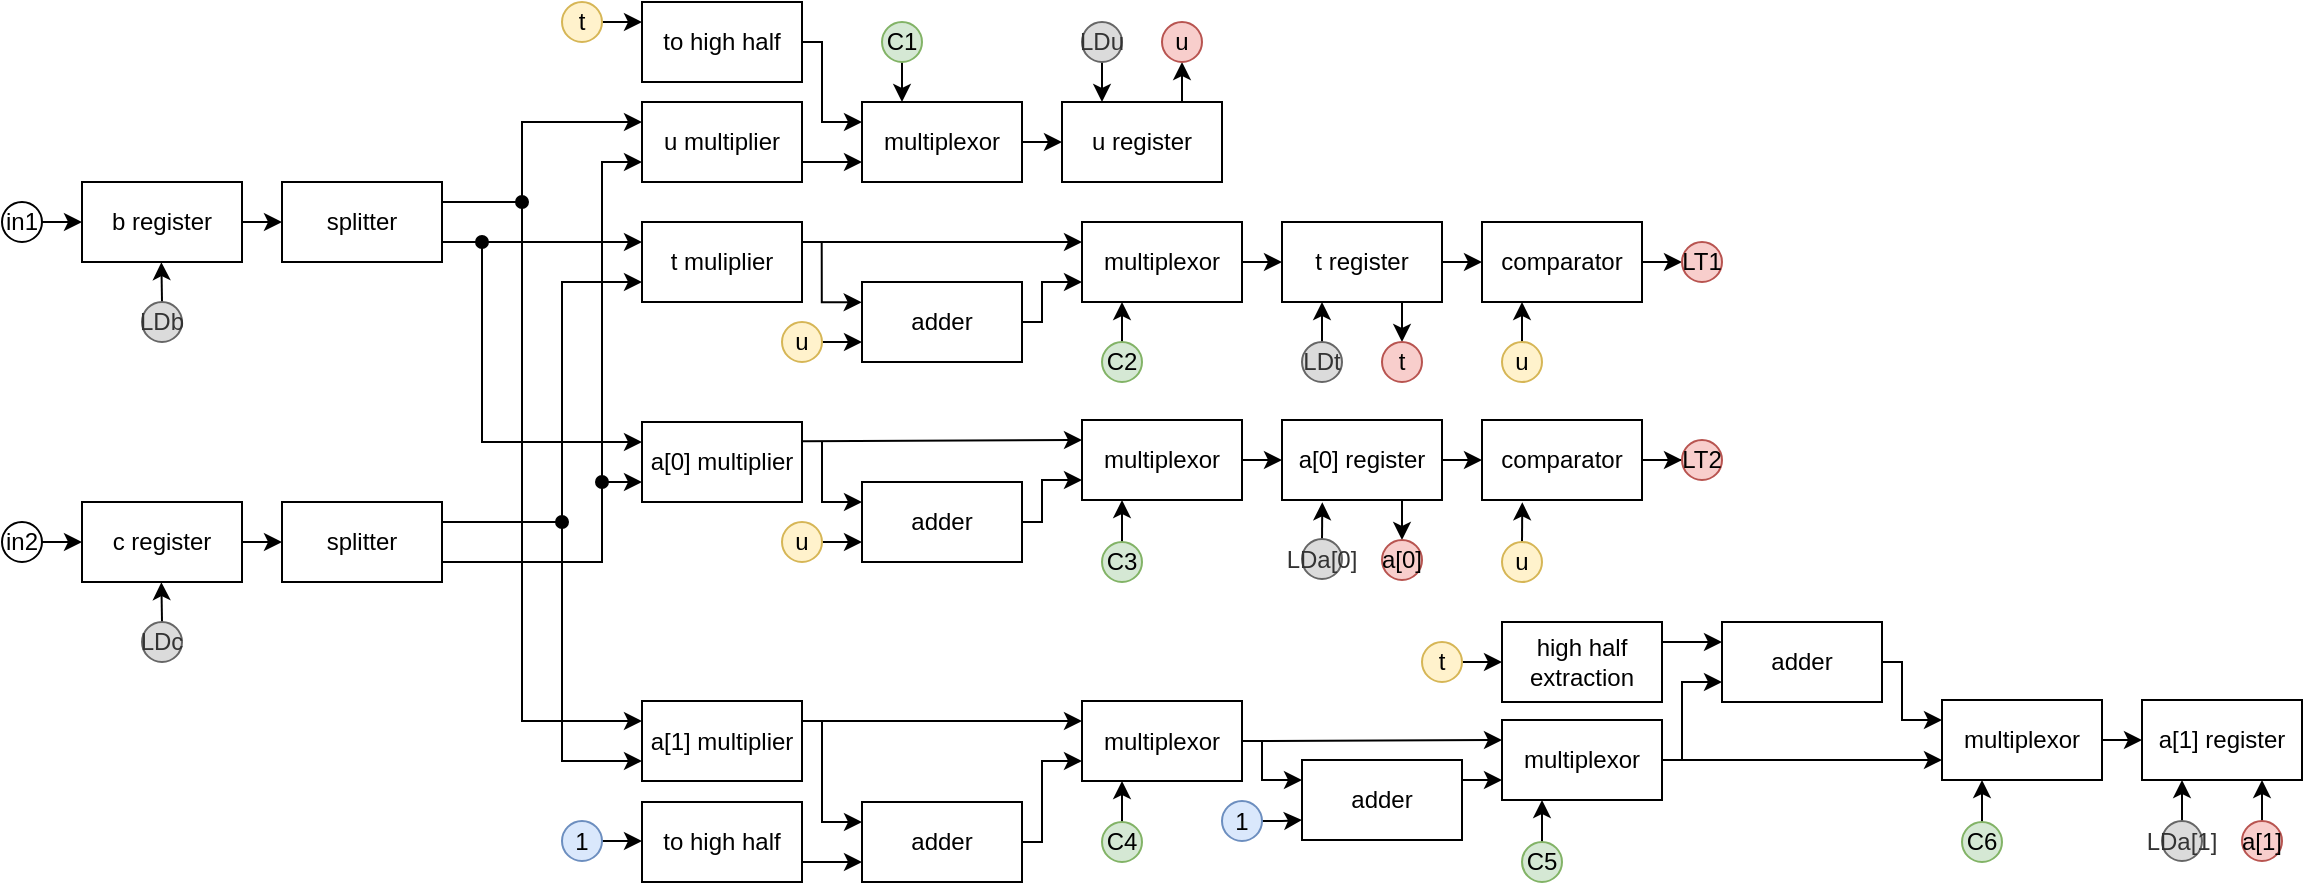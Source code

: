 <mxfile version="10.9.6" type="device"><diagram id="uUNwomeBFKPPNr8a87ql" name="Page-1"><mxGraphModel dx="1185" dy="596" grid="1" gridSize="10" guides="1" tooltips="1" connect="1" arrows="1" fold="1" page="1" pageScale="1" pageWidth="850" pageHeight="1100" math="0" shadow="0"><root><mxCell id="0"/><mxCell id="1" parent="0"/><mxCell id="86AelboCjtgmWMs7xD0l-22" style="edgeStyle=none;rounded=0;orthogonalLoop=1;jettySize=auto;html=1;exitX=1;exitY=0.5;exitDx=0;exitDy=0;entryX=0;entryY=0.5;entryDx=0;entryDy=0;" parent="1" source="86AelboCjtgmWMs7xD0l-1" target="86AelboCjtgmWMs7xD0l-3" edge="1"><mxGeometry relative="1" as="geometry"/></mxCell><mxCell id="86AelboCjtgmWMs7xD0l-1" value="b register" style="rounded=0;whiteSpace=wrap;html=1;" parent="1" vertex="1"><mxGeometry x="70" y="120" width="80" height="40" as="geometry"/></mxCell><mxCell id="86AelboCjtgmWMs7xD0l-23" style="edgeStyle=none;rounded=0;orthogonalLoop=1;jettySize=auto;html=1;exitX=1;exitY=0.5;exitDx=0;exitDy=0;entryX=0;entryY=0.5;entryDx=0;entryDy=0;" parent="1" source="86AelboCjtgmWMs7xD0l-2" target="86AelboCjtgmWMs7xD0l-4" edge="1"><mxGeometry relative="1" as="geometry"/></mxCell><mxCell id="86AelboCjtgmWMs7xD0l-2" value="c register" style="rounded=0;whiteSpace=wrap;html=1;" parent="1" vertex="1"><mxGeometry x="70" y="280" width="80" height="40" as="geometry"/></mxCell><mxCell id="7zZixAS3qAGqMhBZyoYo-1" style="edgeStyle=orthogonalEdgeStyle;rounded=0;orthogonalLoop=1;jettySize=auto;html=1;exitX=1;exitY=0.25;exitDx=0;exitDy=0;entryX=0;entryY=0.25;entryDx=0;entryDy=0;" edge="1" parent="1" source="86AelboCjtgmWMs7xD0l-3" target="86AelboCjtgmWMs7xD0l-5"><mxGeometry relative="1" as="geometry"><Array as="points"><mxPoint x="290" y="130"/><mxPoint x="290" y="90"/></Array></mxGeometry></mxCell><mxCell id="7zZixAS3qAGqMhBZyoYo-3" style="edgeStyle=orthogonalEdgeStyle;rounded=0;orthogonalLoop=1;jettySize=auto;html=1;exitX=1;exitY=0.75;exitDx=0;exitDy=0;entryX=0;entryY=0.25;entryDx=0;entryDy=0;startArrow=none;startFill=0;" edge="1" parent="1" source="86AelboCjtgmWMs7xD0l-3" target="86AelboCjtgmWMs7xD0l-6"><mxGeometry relative="1" as="geometry"><Array as="points"><mxPoint x="260" y="150"/><mxPoint x="260" y="150"/></Array></mxGeometry></mxCell><mxCell id="86AelboCjtgmWMs7xD0l-3" value="splitter" style="rounded=0;whiteSpace=wrap;html=1;" parent="1" vertex="1"><mxGeometry x="170" y="120" width="80" height="40" as="geometry"/></mxCell><mxCell id="7zZixAS3qAGqMhBZyoYo-5" style="edgeStyle=orthogonalEdgeStyle;rounded=0;orthogonalLoop=1;jettySize=auto;html=1;exitX=1;exitY=0.25;exitDx=0;exitDy=0;entryX=0;entryY=0.75;entryDx=0;entryDy=0;startArrow=none;startFill=0;" edge="1" parent="1" source="86AelboCjtgmWMs7xD0l-4" target="86AelboCjtgmWMs7xD0l-6"><mxGeometry relative="1" as="geometry"><Array as="points"><mxPoint x="310" y="290"/><mxPoint x="310" y="170"/></Array></mxGeometry></mxCell><mxCell id="7zZixAS3qAGqMhBZyoYo-9" style="edgeStyle=orthogonalEdgeStyle;rounded=0;orthogonalLoop=1;jettySize=auto;html=1;exitX=1;exitY=0.75;exitDx=0;exitDy=0;entryX=0;entryY=0.75;entryDx=0;entryDy=0;startArrow=none;startFill=0;" edge="1" parent="1" source="86AelboCjtgmWMs7xD0l-4" target="86AelboCjtgmWMs7xD0l-5"><mxGeometry relative="1" as="geometry"><Array as="points"><mxPoint x="330" y="310"/><mxPoint x="330" y="110"/></Array></mxGeometry></mxCell><mxCell id="86AelboCjtgmWMs7xD0l-4" value="splitter" style="rounded=0;whiteSpace=wrap;html=1;" parent="1" vertex="1"><mxGeometry x="170" y="280" width="80" height="40" as="geometry"/></mxCell><mxCell id="7zZixAS3qAGqMhBZyoYo-24" style="edgeStyle=orthogonalEdgeStyle;rounded=0;orthogonalLoop=1;jettySize=auto;html=1;exitX=1;exitY=0.75;exitDx=0;exitDy=0;entryX=0;entryY=0.75;entryDx=0;entryDy=0;startArrow=none;startFill=0;" edge="1" parent="1" source="86AelboCjtgmWMs7xD0l-5" target="86AelboCjtgmWMs7xD0l-27"><mxGeometry relative="1" as="geometry"/></mxCell><mxCell id="86AelboCjtgmWMs7xD0l-5" value="u multiplier" style="rounded=0;whiteSpace=wrap;html=1;" parent="1" vertex="1"><mxGeometry x="350" y="80" width="80" height="40" as="geometry"/></mxCell><mxCell id="86AelboCjtgmWMs7xD0l-49" style="edgeStyle=orthogonalEdgeStyle;rounded=0;orthogonalLoop=1;jettySize=auto;html=1;exitX=1;exitY=0.25;exitDx=0;exitDy=0;entryX=0;entryY=0.25;entryDx=0;entryDy=0;startArrow=none;startFill=0;endArrow=classic;endFill=1;" parent="1" source="86AelboCjtgmWMs7xD0l-6" target="86AelboCjtgmWMs7xD0l-155" edge="1"><mxGeometry relative="1" as="geometry"><mxPoint x="480.143" y="150" as="targetPoint"/></mxGeometry></mxCell><mxCell id="86AelboCjtgmWMs7xD0l-6" value="t muliplier" style="rounded=0;whiteSpace=wrap;html=1;" parent="1" vertex="1"><mxGeometry x="350" y="140" width="80" height="40" as="geometry"/></mxCell><mxCell id="86AelboCjtgmWMs7xD0l-7" value="a[0] multiplier" style="rounded=0;whiteSpace=wrap;html=1;" parent="1" vertex="1"><mxGeometry x="350" y="240" width="80" height="40" as="geometry"/></mxCell><mxCell id="86AelboCjtgmWMs7xD0l-89" style="edgeStyle=orthogonalEdgeStyle;rounded=0;orthogonalLoop=1;jettySize=auto;html=1;exitX=1;exitY=0.25;exitDx=0;exitDy=0;entryX=0;entryY=0.25;entryDx=0;entryDy=0;startArrow=none;startFill=0;endArrow=classic;endFill=1;" parent="1" source="86AelboCjtgmWMs7xD0l-8" target="86AelboCjtgmWMs7xD0l-87" edge="1"><mxGeometry relative="1" as="geometry"/></mxCell><mxCell id="7zZixAS3qAGqMhBZyoYo-25" style="edgeStyle=orthogonalEdgeStyle;rounded=0;orthogonalLoop=1;jettySize=auto;html=1;exitX=1;exitY=0.25;exitDx=0;exitDy=0;entryX=0;entryY=0.25;entryDx=0;entryDy=0;startArrow=none;startFill=0;" edge="1" parent="1" source="86AelboCjtgmWMs7xD0l-8" target="86AelboCjtgmWMs7xD0l-78"><mxGeometry relative="1" as="geometry"><Array as="points"><mxPoint x="440" y="390"/><mxPoint x="440" y="440"/></Array></mxGeometry></mxCell><mxCell id="86AelboCjtgmWMs7xD0l-8" value="a[1] multiplier" style="rounded=0;whiteSpace=wrap;html=1;" parent="1" vertex="1"><mxGeometry x="350" y="379.5" width="80" height="40" as="geometry"/></mxCell><mxCell id="86AelboCjtgmWMs7xD0l-58" style="edgeStyle=orthogonalEdgeStyle;rounded=0;orthogonalLoop=1;jettySize=auto;html=1;exitX=0.75;exitY=0;exitDx=0;exitDy=0;entryX=0.5;entryY=1;entryDx=0;entryDy=0;startArrow=none;startFill=0;endArrow=classic;endFill=1;" parent="1" source="86AelboCjtgmWMs7xD0l-26" target="86AelboCjtgmWMs7xD0l-36" edge="1"><mxGeometry relative="1" as="geometry"/></mxCell><mxCell id="86AelboCjtgmWMs7xD0l-26" value="u register" style="rounded=0;whiteSpace=wrap;html=1;" parent="1" vertex="1"><mxGeometry x="560" y="80" width="80" height="40" as="geometry"/></mxCell><mxCell id="86AelboCjtgmWMs7xD0l-28" style="edgeStyle=none;rounded=0;orthogonalLoop=1;jettySize=auto;html=1;exitX=1;exitY=0.5;exitDx=0;exitDy=0;entryX=0;entryY=0.5;entryDx=0;entryDy=0;startArrow=none;startFill=0;endArrow=classic;endFill=1;" parent="1" source="86AelboCjtgmWMs7xD0l-27" target="86AelboCjtgmWMs7xD0l-26" edge="1"><mxGeometry relative="1" as="geometry"/></mxCell><mxCell id="86AelboCjtgmWMs7xD0l-27" value="multiplexor" style="rounded=0;whiteSpace=wrap;html=1;" parent="1" vertex="1"><mxGeometry x="460" y="80" width="80" height="40" as="geometry"/></mxCell><mxCell id="86AelboCjtgmWMs7xD0l-181" style="edgeStyle=orthogonalEdgeStyle;rounded=0;orthogonalLoop=1;jettySize=auto;html=1;exitX=1;exitY=0.5;exitDx=0;exitDy=0;entryX=0;entryY=0.25;entryDx=0;entryDy=0;startArrow=none;startFill=0;endArrow=classic;endFill=1;" parent="1" source="86AelboCjtgmWMs7xD0l-31" target="86AelboCjtgmWMs7xD0l-32" edge="1"><mxGeometry relative="1" as="geometry"/></mxCell><mxCell id="86AelboCjtgmWMs7xD0l-31" value="t" style="ellipse;whiteSpace=wrap;html=1;aspect=fixed;fillColor=#fff2cc;strokeColor=#d6b656;" parent="1" vertex="1"><mxGeometry x="310" y="30" width="20" height="20" as="geometry"/></mxCell><mxCell id="86AelboCjtgmWMs7xD0l-180" style="edgeStyle=orthogonalEdgeStyle;rounded=0;orthogonalLoop=1;jettySize=auto;html=1;exitX=1;exitY=0.5;exitDx=0;exitDy=0;entryX=0;entryY=0.25;entryDx=0;entryDy=0;startArrow=none;startFill=0;endArrow=classic;endFill=1;" parent="1" source="86AelboCjtgmWMs7xD0l-32" target="86AelboCjtgmWMs7xD0l-27" edge="1"><mxGeometry relative="1" as="geometry"><Array as="points"><mxPoint x="440" y="50"/><mxPoint x="440" y="90"/></Array></mxGeometry></mxCell><mxCell id="86AelboCjtgmWMs7xD0l-32" value="to high half" style="rounded=0;whiteSpace=wrap;html=1;" parent="1" vertex="1"><mxGeometry x="350" y="30" width="80" height="40" as="geometry"/></mxCell><mxCell id="86AelboCjtgmWMs7xD0l-36" value="u" style="ellipse;whiteSpace=wrap;html=1;aspect=fixed;fillColor=#f8cecc;strokeColor=#b85450;" parent="1" vertex="1"><mxGeometry x="610" y="40" width="20" height="20" as="geometry"/></mxCell><mxCell id="86AelboCjtgmWMs7xD0l-55" style="edgeStyle=orthogonalEdgeStyle;rounded=0;orthogonalLoop=1;jettySize=auto;html=1;exitX=0.5;exitY=0;exitDx=0;exitDy=0;startArrow=none;startFill=0;endArrow=classic;endFill=1;" parent="1" source="86AelboCjtgmWMs7xD0l-113" target="86AelboCjtgmWMs7xD0l-53" edge="1"><mxGeometry relative="1" as="geometry"><Array as="points"><mxPoint x="690" y="200"/><mxPoint x="690" y="200"/></Array></mxGeometry></mxCell><mxCell id="86AelboCjtgmWMs7xD0l-126" style="edgeStyle=orthogonalEdgeStyle;rounded=0;orthogonalLoop=1;jettySize=auto;html=1;exitX=1;exitY=0.5;exitDx=0;exitDy=0;entryX=0;entryY=0.5;entryDx=0;entryDy=0;startArrow=none;startFill=0;endArrow=classic;endFill=1;" parent="1" target="86AelboCjtgmWMs7xD0l-53" edge="1"><mxGeometry relative="1" as="geometry"><mxPoint x="650.143" y="160" as="sourcePoint"/></mxGeometry></mxCell><mxCell id="86AelboCjtgmWMs7xD0l-56" style="edgeStyle=orthogonalEdgeStyle;rounded=0;orthogonalLoop=1;jettySize=auto;html=1;exitX=0.75;exitY=1;exitDx=0;exitDy=0;entryX=0.5;entryY=0;entryDx=0;entryDy=0;startArrow=none;startFill=0;endArrow=classic;endFill=1;" parent="1" source="86AelboCjtgmWMs7xD0l-53" target="86AelboCjtgmWMs7xD0l-54" edge="1"><mxGeometry relative="1" as="geometry"/></mxCell><mxCell id="86AelboCjtgmWMs7xD0l-131" style="edgeStyle=orthogonalEdgeStyle;rounded=0;orthogonalLoop=1;jettySize=auto;html=1;exitX=1;exitY=0.5;exitDx=0;exitDy=0;entryX=0;entryY=0.5;entryDx=0;entryDy=0;startArrow=none;startFill=0;endArrow=classic;endFill=1;" parent="1" source="86AelboCjtgmWMs7xD0l-53" target="86AelboCjtgmWMs7xD0l-57" edge="1"><mxGeometry relative="1" as="geometry"/></mxCell><mxCell id="86AelboCjtgmWMs7xD0l-53" value="t register" style="rounded=0;whiteSpace=wrap;html=1;" parent="1" vertex="1"><mxGeometry x="670" y="140" width="80" height="40" as="geometry"/></mxCell><mxCell id="86AelboCjtgmWMs7xD0l-54" value="t" style="ellipse;whiteSpace=wrap;html=1;aspect=fixed;fillColor=#f8cecc;strokeColor=#b85450;" parent="1" vertex="1"><mxGeometry x="720" y="200" width="20" height="20" as="geometry"/></mxCell><mxCell id="86AelboCjtgmWMs7xD0l-171" style="edgeStyle=orthogonalEdgeStyle;rounded=0;orthogonalLoop=1;jettySize=auto;html=1;exitX=1;exitY=0.5;exitDx=0;exitDy=0;entryX=0;entryY=0.5;entryDx=0;entryDy=0;startArrow=none;startFill=0;endArrow=classic;endFill=1;" parent="1" source="86AelboCjtgmWMs7xD0l-57" target="86AelboCjtgmWMs7xD0l-60" edge="1"><mxGeometry relative="1" as="geometry"/></mxCell><mxCell id="86AelboCjtgmWMs7xD0l-57" value="comparator" style="rounded=0;whiteSpace=wrap;html=1;" parent="1" vertex="1"><mxGeometry x="770" y="140" width="80" height="40" as="geometry"/></mxCell><mxCell id="86AelboCjtgmWMs7xD0l-60" value="LT1" style="ellipse;whiteSpace=wrap;html=1;aspect=fixed;fillColor=#f8cecc;strokeColor=#b85450;" parent="1" vertex="1"><mxGeometry x="870" y="150" width="20" height="20" as="geometry"/></mxCell><mxCell id="86AelboCjtgmWMs7xD0l-61" style="edgeStyle=none;rounded=0;orthogonalLoop=1;jettySize=auto;html=1;exitX=1;exitY=0.25;exitDx=0;exitDy=0;entryX=0;entryY=0.25;entryDx=0;entryDy=0;startArrow=none;startFill=0;endArrow=classic;endFill=1;" parent="1" target="86AelboCjtgmWMs7xD0l-163" edge="1"><mxGeometry relative="1" as="geometry"><mxPoint x="430" y="249.667" as="sourcePoint"/><mxPoint x="479.857" y="249.857" as="targetPoint"/></mxGeometry></mxCell><mxCell id="86AelboCjtgmWMs7xD0l-67" style="edgeStyle=orthogonalEdgeStyle;rounded=0;orthogonalLoop=1;jettySize=auto;html=1;exitX=0.75;exitY=1;exitDx=0;exitDy=0;entryX=0.5;entryY=0;entryDx=0;entryDy=0;startArrow=none;startFill=0;endArrow=classic;endFill=1;" parent="1" source="86AelboCjtgmWMs7xD0l-68" target="86AelboCjtgmWMs7xD0l-69" edge="1"><mxGeometry relative="1" as="geometry"/></mxCell><mxCell id="86AelboCjtgmWMs7xD0l-132" style="edgeStyle=orthogonalEdgeStyle;rounded=0;orthogonalLoop=1;jettySize=auto;html=1;exitX=1;exitY=0.5;exitDx=0;exitDy=0;entryX=0;entryY=0.5;entryDx=0;entryDy=0;startArrow=none;startFill=0;endArrow=classic;endFill=1;" parent="1" source="86AelboCjtgmWMs7xD0l-68" target="86AelboCjtgmWMs7xD0l-71" edge="1"><mxGeometry relative="1" as="geometry"/></mxCell><mxCell id="86AelboCjtgmWMs7xD0l-68" value="a[0] register" style="rounded=0;whiteSpace=wrap;html=1;" parent="1" vertex="1"><mxGeometry x="670" y="239" width="80" height="40" as="geometry"/></mxCell><mxCell id="86AelboCjtgmWMs7xD0l-69" value="a[0]" style="ellipse;whiteSpace=wrap;html=1;aspect=fixed;fillColor=#f8cecc;strokeColor=#b85450;" parent="1" vertex="1"><mxGeometry x="720" y="299" width="20" height="20" as="geometry"/></mxCell><mxCell id="86AelboCjtgmWMs7xD0l-70" style="edgeStyle=orthogonalEdgeStyle;rounded=0;orthogonalLoop=1;jettySize=auto;html=1;exitX=1;exitY=0.5;exitDx=0;exitDy=0;startArrow=none;startFill=0;endArrow=classic;endFill=1;" parent="1" source="86AelboCjtgmWMs7xD0l-71" target="86AelboCjtgmWMs7xD0l-72" edge="1"><mxGeometry relative="1" as="geometry"><mxPoint x="1010" y="259.167" as="targetPoint"/></mxGeometry></mxCell><mxCell id="86AelboCjtgmWMs7xD0l-71" value="comparator" style="rounded=0;whiteSpace=wrap;html=1;" parent="1" vertex="1"><mxGeometry x="770" y="239" width="80" height="40" as="geometry"/></mxCell><mxCell id="86AelboCjtgmWMs7xD0l-72" value="LT2" style="ellipse;whiteSpace=wrap;html=1;aspect=fixed;fillColor=#f8cecc;strokeColor=#b85450;" parent="1" vertex="1"><mxGeometry x="870" y="249" width="20" height="20" as="geometry"/></mxCell><mxCell id="86AelboCjtgmWMs7xD0l-175" style="edgeStyle=orthogonalEdgeStyle;rounded=0;orthogonalLoop=1;jettySize=auto;html=1;exitX=0.5;exitY=0;exitDx=0;exitDy=0;entryX=0.25;entryY=1;entryDx=0;entryDy=0;startArrow=none;startFill=0;endArrow=classic;endFill=1;" parent="1" source="86AelboCjtgmWMs7xD0l-73" target="86AelboCjtgmWMs7xD0l-57" edge="1"><mxGeometry relative="1" as="geometry"/></mxCell><mxCell id="86AelboCjtgmWMs7xD0l-73" value="u" style="ellipse;whiteSpace=wrap;html=1;aspect=fixed;fillColor=#fff2cc;strokeColor=#d6b656;" parent="1" vertex="1"><mxGeometry x="780" y="200" width="20" height="20" as="geometry"/></mxCell><mxCell id="86AelboCjtgmWMs7xD0l-174" style="edgeStyle=orthogonalEdgeStyle;rounded=0;orthogonalLoop=1;jettySize=auto;html=1;exitX=0.5;exitY=0;exitDx=0;exitDy=0;startArrow=none;startFill=0;endArrow=classic;endFill=1;" parent="1" source="86AelboCjtgmWMs7xD0l-76" edge="1"><mxGeometry relative="1" as="geometry"><mxPoint x="790.143" y="280.143" as="targetPoint"/></mxGeometry></mxCell><mxCell id="86AelboCjtgmWMs7xD0l-76" value="u" style="ellipse;whiteSpace=wrap;html=1;aspect=fixed;fillColor=#fff2cc;strokeColor=#d6b656;" parent="1" vertex="1"><mxGeometry x="780" y="300" width="20" height="20" as="geometry"/></mxCell><mxCell id="7zZixAS3qAGqMhBZyoYo-11" style="edgeStyle=orthogonalEdgeStyle;rounded=0;orthogonalLoop=1;jettySize=auto;html=1;exitX=1;exitY=0.5;exitDx=0;exitDy=0;entryX=0;entryY=0.75;entryDx=0;entryDy=0;startArrow=none;startFill=0;" edge="1" parent="1" source="86AelboCjtgmWMs7xD0l-78" target="86AelboCjtgmWMs7xD0l-87"><mxGeometry relative="1" as="geometry"><Array as="points"><mxPoint x="550" y="410"/></Array></mxGeometry></mxCell><mxCell id="86AelboCjtgmWMs7xD0l-78" value="adder" style="rounded=0;whiteSpace=wrap;html=1;" parent="1" vertex="1"><mxGeometry x="460" y="430" width="80" height="40" as="geometry"/></mxCell><mxCell id="86AelboCjtgmWMs7xD0l-83" style="edgeStyle=orthogonalEdgeStyle;rounded=0;orthogonalLoop=1;jettySize=auto;html=1;exitX=1;exitY=0.5;exitDx=0;exitDy=0;entryX=0;entryY=0.5;entryDx=0;entryDy=0;startArrow=none;startFill=0;endArrow=classic;endFill=1;" parent="1" source="86AelboCjtgmWMs7xD0l-80" target="86AelboCjtgmWMs7xD0l-81" edge="1"><mxGeometry relative="1" as="geometry"/></mxCell><mxCell id="86AelboCjtgmWMs7xD0l-80" value="1" style="ellipse;whiteSpace=wrap;html=1;aspect=fixed;fillColor=#dae8fc;strokeColor=#6c8ebf;" parent="1" vertex="1"><mxGeometry x="310" y="439.5" width="20" height="20" as="geometry"/></mxCell><mxCell id="7zZixAS3qAGqMhBZyoYo-14" style="edgeStyle=orthogonalEdgeStyle;rounded=0;orthogonalLoop=1;jettySize=auto;html=1;exitX=1;exitY=0.75;exitDx=0;exitDy=0;entryX=0;entryY=0.75;entryDx=0;entryDy=0;startArrow=none;startFill=0;" edge="1" parent="1" source="86AelboCjtgmWMs7xD0l-81" target="86AelboCjtgmWMs7xD0l-78"><mxGeometry relative="1" as="geometry"/></mxCell><mxCell id="86AelboCjtgmWMs7xD0l-81" value="to high half" style="rounded=0;whiteSpace=wrap;html=1;" parent="1" vertex="1"><mxGeometry x="350" y="430" width="80" height="40" as="geometry"/></mxCell><mxCell id="86AelboCjtgmWMs7xD0l-85" style="edgeStyle=none;rounded=0;orthogonalLoop=1;jettySize=auto;html=1;exitX=1;exitY=0.5;exitDx=0;exitDy=0;entryX=0;entryY=0.25;entryDx=0;entryDy=0;startArrow=none;startFill=0;endArrow=classic;endFill=1;" parent="1" source="86AelboCjtgmWMs7xD0l-87" target="86AelboCjtgmWMs7xD0l-96" edge="1"><mxGeometry relative="1" as="geometry"><mxPoint x="690" y="399.167" as="targetPoint"/></mxGeometry></mxCell><mxCell id="86AelboCjtgmWMs7xD0l-222" style="edgeStyle=orthogonalEdgeStyle;rounded=0;orthogonalLoop=1;jettySize=auto;html=1;exitX=1;exitY=0.5;exitDx=0;exitDy=0;entryX=0;entryY=0.25;entryDx=0;entryDy=0;startArrow=none;startFill=0;endArrow=classic;endFill=1;" parent="1" source="86AelboCjtgmWMs7xD0l-87" target="86AelboCjtgmWMs7xD0l-93" edge="1"><mxGeometry relative="1" as="geometry"><Array as="points"><mxPoint x="660" y="400"/><mxPoint x="660" y="419"/></Array></mxGeometry></mxCell><mxCell id="86AelboCjtgmWMs7xD0l-87" value="multiplexor" style="rounded=0;whiteSpace=wrap;html=1;" parent="1" vertex="1"><mxGeometry x="570" y="379.5" width="80" height="40" as="geometry"/></mxCell><mxCell id="86AelboCjtgmWMs7xD0l-221" style="edgeStyle=orthogonalEdgeStyle;rounded=0;orthogonalLoop=1;jettySize=auto;html=1;exitX=1;exitY=0.25;exitDx=0;exitDy=0;entryX=0;entryY=0.75;entryDx=0;entryDy=0;startArrow=none;startFill=0;endArrow=classic;endFill=1;" parent="1" source="86AelboCjtgmWMs7xD0l-93" target="86AelboCjtgmWMs7xD0l-96" edge="1"><mxGeometry relative="1" as="geometry"/></mxCell><mxCell id="86AelboCjtgmWMs7xD0l-93" value="adder" style="rounded=0;whiteSpace=wrap;html=1;" parent="1" vertex="1"><mxGeometry x="680" y="409" width="80" height="40" as="geometry"/></mxCell><mxCell id="86AelboCjtgmWMs7xD0l-215" style="edgeStyle=orthogonalEdgeStyle;rounded=0;orthogonalLoop=1;jettySize=auto;html=1;exitX=1;exitY=0.25;exitDx=0;exitDy=0;entryX=0;entryY=0.75;entryDx=0;entryDy=0;startArrow=none;startFill=0;endArrow=classic;endFill=1;" parent="1" source="86AelboCjtgmWMs7xD0l-96" target="86AelboCjtgmWMs7xD0l-100" edge="1"><mxGeometry relative="1" as="geometry"><Array as="points"><mxPoint x="860" y="409"/><mxPoint x="870" y="409"/><mxPoint x="870" y="370"/></Array></mxGeometry></mxCell><mxCell id="86AelboCjtgmWMs7xD0l-217" style="edgeStyle=orthogonalEdgeStyle;rounded=0;orthogonalLoop=1;jettySize=auto;html=1;exitX=1;exitY=0.5;exitDx=0;exitDy=0;entryX=0;entryY=0.75;entryDx=0;entryDy=0;startArrow=none;startFill=0;endArrow=classic;endFill=1;" parent="1" source="86AelboCjtgmWMs7xD0l-96" target="86AelboCjtgmWMs7xD0l-202" edge="1"><mxGeometry relative="1" as="geometry"/></mxCell><mxCell id="86AelboCjtgmWMs7xD0l-96" value="multiplexor" style="rounded=0;whiteSpace=wrap;html=1;" parent="1" vertex="1"><mxGeometry x="780" y="389" width="80" height="40" as="geometry"/></mxCell><mxCell id="86AelboCjtgmWMs7xD0l-99" style="edgeStyle=orthogonalEdgeStyle;rounded=0;orthogonalLoop=1;jettySize=auto;html=1;exitX=1;exitY=0.5;exitDx=0;exitDy=0;entryX=0;entryY=0.75;entryDx=0;entryDy=0;startArrow=none;startFill=0;endArrow=classic;endFill=1;" parent="1" source="86AelboCjtgmWMs7xD0l-98" target="86AelboCjtgmWMs7xD0l-93" edge="1"><mxGeometry relative="1" as="geometry"><Array as="points"><mxPoint x="670" y="439.5"/></Array></mxGeometry></mxCell><mxCell id="86AelboCjtgmWMs7xD0l-98" value="1" style="ellipse;whiteSpace=wrap;html=1;aspect=fixed;fillColor=#dae8fc;strokeColor=#6c8ebf;" parent="1" vertex="1"><mxGeometry x="640" y="429.5" width="20" height="20" as="geometry"/></mxCell><mxCell id="86AelboCjtgmWMs7xD0l-218" style="edgeStyle=orthogonalEdgeStyle;rounded=0;orthogonalLoop=1;jettySize=auto;html=1;exitX=1;exitY=0.5;exitDx=0;exitDy=0;entryX=0;entryY=0.25;entryDx=0;entryDy=0;startArrow=none;startFill=0;endArrow=classic;endFill=1;" parent="1" source="86AelboCjtgmWMs7xD0l-100" target="86AelboCjtgmWMs7xD0l-202" edge="1"><mxGeometry relative="1" as="geometry"><Array as="points"><mxPoint x="980" y="360"/><mxPoint x="980" y="389"/></Array></mxGeometry></mxCell><mxCell id="86AelboCjtgmWMs7xD0l-100" value="adder" style="rounded=0;whiteSpace=wrap;html=1;" parent="1" vertex="1"><mxGeometry x="890" y="340" width="80" height="40" as="geometry"/></mxCell><mxCell id="86AelboCjtgmWMs7xD0l-220" style="edgeStyle=orthogonalEdgeStyle;rounded=0;orthogonalLoop=1;jettySize=auto;html=1;exitX=1;exitY=0.5;exitDx=0;exitDy=0;entryX=0;entryY=0.5;entryDx=0;entryDy=0;startArrow=none;startFill=0;endArrow=classic;endFill=1;" parent="1" source="86AelboCjtgmWMs7xD0l-101" target="86AelboCjtgmWMs7xD0l-102" edge="1"><mxGeometry relative="1" as="geometry"/></mxCell><mxCell id="86AelboCjtgmWMs7xD0l-101" value="t" style="ellipse;whiteSpace=wrap;html=1;aspect=fixed;fillColor=#fff2cc;strokeColor=#d6b656;" parent="1" vertex="1"><mxGeometry x="740" y="350" width="20" height="20" as="geometry"/></mxCell><mxCell id="86AelboCjtgmWMs7xD0l-214" style="edgeStyle=orthogonalEdgeStyle;rounded=0;orthogonalLoop=1;jettySize=auto;html=1;exitX=1;exitY=0.25;exitDx=0;exitDy=0;entryX=0;entryY=0.25;entryDx=0;entryDy=0;startArrow=none;startFill=0;endArrow=classic;endFill=1;" parent="1" source="86AelboCjtgmWMs7xD0l-102" target="86AelboCjtgmWMs7xD0l-100" edge="1"><mxGeometry relative="1" as="geometry"/></mxCell><mxCell id="86AelboCjtgmWMs7xD0l-102" value="high half extraction" style="rounded=0;whiteSpace=wrap;html=1;" parent="1" vertex="1"><mxGeometry x="780" y="340" width="80" height="40" as="geometry"/></mxCell><mxCell id="86AelboCjtgmWMs7xD0l-105" value="a[1] register" style="rounded=0;whiteSpace=wrap;html=1;" parent="1" vertex="1"><mxGeometry x="1100" y="379" width="80" height="40" as="geometry"/></mxCell><mxCell id="86AelboCjtgmWMs7xD0l-184" style="edgeStyle=orthogonalEdgeStyle;rounded=0;orthogonalLoop=1;jettySize=auto;html=1;exitX=0.5;exitY=0;exitDx=0;exitDy=0;entryX=0.75;entryY=1;entryDx=0;entryDy=0;startArrow=none;startFill=0;endArrow=classic;endFill=1;" parent="1" source="86AelboCjtgmWMs7xD0l-108" target="86AelboCjtgmWMs7xD0l-105" edge="1"><mxGeometry relative="1" as="geometry"/></mxCell><mxCell id="86AelboCjtgmWMs7xD0l-108" value="a[1]" style="ellipse;whiteSpace=wrap;html=1;aspect=fixed;fillColor=#f8cecc;strokeColor=#b85450;" parent="1" vertex="1"><mxGeometry x="1150" y="439.5" width="20" height="20" as="geometry"/></mxCell><mxCell id="7zZixAS3qAGqMhBZyoYo-21" style="edgeStyle=orthogonalEdgeStyle;rounded=0;orthogonalLoop=1;jettySize=auto;html=1;exitX=0.5;exitY=0;exitDx=0;exitDy=0;entryX=0.25;entryY=1;entryDx=0;entryDy=0;startArrow=none;startFill=0;" edge="1" parent="1" source="86AelboCjtgmWMs7xD0l-109" target="86AelboCjtgmWMs7xD0l-87"><mxGeometry relative="1" as="geometry"/></mxCell><mxCell id="86AelboCjtgmWMs7xD0l-109" value="C4" style="ellipse;whiteSpace=wrap;html=1;aspect=fixed;fillColor=#d5e8d4;strokeColor=#82b366;" parent="1" vertex="1"><mxGeometry x="580" y="440" width="20" height="20" as="geometry"/></mxCell><mxCell id="7zZixAS3qAGqMhBZyoYo-17" style="edgeStyle=orthogonalEdgeStyle;rounded=0;orthogonalLoop=1;jettySize=auto;html=1;exitX=0.5;exitY=1;exitDx=0;exitDy=0;entryX=0.25;entryY=0;entryDx=0;entryDy=0;startArrow=none;startFill=0;" edge="1" parent="1" source="86AelboCjtgmWMs7xD0l-110" target="86AelboCjtgmWMs7xD0l-27"><mxGeometry relative="1" as="geometry"/></mxCell><mxCell id="86AelboCjtgmWMs7xD0l-110" value="C1" style="ellipse;whiteSpace=wrap;html=1;aspect=fixed;fillColor=#d5e8d4;strokeColor=#82b366;" parent="1" vertex="1"><mxGeometry x="470" y="40" width="20" height="20" as="geometry"/></mxCell><mxCell id="7zZixAS3qAGqMhBZyoYo-22" style="edgeStyle=orthogonalEdgeStyle;rounded=0;orthogonalLoop=1;jettySize=auto;html=1;exitX=0.5;exitY=0;exitDx=0;exitDy=0;entryX=0.25;entryY=1;entryDx=0;entryDy=0;startArrow=none;startFill=0;" edge="1" parent="1" source="86AelboCjtgmWMs7xD0l-111" target="86AelboCjtgmWMs7xD0l-96"><mxGeometry relative="1" as="geometry"/></mxCell><mxCell id="86AelboCjtgmWMs7xD0l-111" value="C5" style="ellipse;whiteSpace=wrap;html=1;aspect=fixed;fillColor=#d5e8d4;strokeColor=#82b366;" parent="1" vertex="1"><mxGeometry x="790" y="450" width="20" height="20" as="geometry"/></mxCell><mxCell id="86AelboCjtgmWMs7xD0l-113" value="LDt" style="ellipse;whiteSpace=wrap;html=1;aspect=fixed;fillColor=#DBDBDB;strokeColor=#666666;fontColor=#333333;" parent="1" vertex="1"><mxGeometry x="680" y="200" width="20" height="20" as="geometry"/></mxCell><mxCell id="86AelboCjtgmWMs7xD0l-135" style="edgeStyle=orthogonalEdgeStyle;rounded=0;orthogonalLoop=1;jettySize=auto;html=1;exitX=0.5;exitY=1;exitDx=0;exitDy=0;entryX=0.25;entryY=0;entryDx=0;entryDy=0;startArrow=none;startFill=0;endArrow=classic;endFill=1;" parent="1" source="86AelboCjtgmWMs7xD0l-117" target="86AelboCjtgmWMs7xD0l-26" edge="1"><mxGeometry relative="1" as="geometry"/></mxCell><mxCell id="86AelboCjtgmWMs7xD0l-117" value="LDu" style="ellipse;whiteSpace=wrap;html=1;aspect=fixed;fillColor=#DBDBDB;strokeColor=#666666;fontColor=#333333;" parent="1" vertex="1"><mxGeometry x="570" y="40" width="20" height="20" as="geometry"/></mxCell><mxCell id="86AelboCjtgmWMs7xD0l-168" style="edgeStyle=orthogonalEdgeStyle;rounded=0;orthogonalLoop=1;jettySize=auto;html=1;exitX=0.5;exitY=0;exitDx=0;exitDy=0;startArrow=none;startFill=0;endArrow=classic;endFill=1;" parent="1" source="86AelboCjtgmWMs7xD0l-119" edge="1"><mxGeometry relative="1" as="geometry"><mxPoint x="690.143" y="280.143" as="targetPoint"/></mxGeometry></mxCell><mxCell id="86AelboCjtgmWMs7xD0l-119" value="LDa[0]" style="ellipse;whiteSpace=wrap;html=1;aspect=fixed;fillColor=#DBDBDB;strokeColor=#666666;fontColor=#333333;" parent="1" vertex="1"><mxGeometry x="680" y="298.5" width="20" height="20" as="geometry"/></mxCell><mxCell id="86AelboCjtgmWMs7xD0l-185" style="edgeStyle=orthogonalEdgeStyle;rounded=0;orthogonalLoop=1;jettySize=auto;html=1;exitX=0.5;exitY=0;exitDx=0;exitDy=0;entryX=0.25;entryY=1;entryDx=0;entryDy=0;startArrow=none;startFill=0;endArrow=classic;endFill=1;" parent="1" source="86AelboCjtgmWMs7xD0l-121" target="86AelboCjtgmWMs7xD0l-105" edge="1"><mxGeometry relative="1" as="geometry"/></mxCell><mxCell id="86AelboCjtgmWMs7xD0l-121" value="LDa[1]" style="ellipse;whiteSpace=wrap;html=1;aspect=fixed;fillColor=#DBDBDB;strokeColor=#666666;fontColor=#333333;" parent="1" vertex="1"><mxGeometry x="1110" y="439.5" width="20" height="20" as="geometry"/></mxCell><mxCell id="86AelboCjtgmWMs7xD0l-122" style="edgeStyle=none;rounded=0;orthogonalLoop=1;jettySize=auto;html=1;exitX=0.5;exitY=1;exitDx=0;exitDy=0;startArrow=classic;startFill=1;endArrow=none;endFill=0;entryX=0.5;entryY=0;entryDx=0;entryDy=0;" parent="1" target="86AelboCjtgmWMs7xD0l-123" edge="1"><mxGeometry relative="1" as="geometry"><mxPoint x="110" y="180" as="targetPoint"/><mxPoint x="109.69" y="160.103" as="sourcePoint"/></mxGeometry></mxCell><mxCell id="86AelboCjtgmWMs7xD0l-123" value="LDb" style="ellipse;whiteSpace=wrap;html=1;aspect=fixed;fillColor=#DBDBDB;strokeColor=#666666;fontColor=#333333;" parent="1" vertex="1"><mxGeometry x="100" y="180" width="20" height="20" as="geometry"/></mxCell><mxCell id="86AelboCjtgmWMs7xD0l-124" style="edgeStyle=none;rounded=0;orthogonalLoop=1;jettySize=auto;html=1;exitX=0.5;exitY=1;exitDx=0;exitDy=0;startArrow=classic;startFill=1;endArrow=none;endFill=0;entryX=0.5;entryY=0;entryDx=0;entryDy=0;" parent="1" target="86AelboCjtgmWMs7xD0l-125" edge="1"><mxGeometry relative="1" as="geometry"><mxPoint x="110" y="340" as="targetPoint"/><mxPoint x="109.69" y="320.103" as="sourcePoint"/></mxGeometry></mxCell><mxCell id="86AelboCjtgmWMs7xD0l-125" value="LDc" style="ellipse;whiteSpace=wrap;html=1;aspect=fixed;fillColor=#DBDBDB;strokeColor=#666666;fontColor=#333333;" parent="1" vertex="1"><mxGeometry x="100" y="340" width="20" height="20" as="geometry"/></mxCell><mxCell id="86AelboCjtgmWMs7xD0l-141" value="in1" style="ellipse;whiteSpace=wrap;html=1;aspect=fixed;" parent="1" vertex="1"><mxGeometry x="30" y="130" width="20" height="20" as="geometry"/></mxCell><mxCell id="86AelboCjtgmWMs7xD0l-142" style="edgeStyle=none;rounded=0;orthogonalLoop=1;jettySize=auto;html=1;exitX=0;exitY=0.5;exitDx=0;exitDy=0;endArrow=none;endFill=0;startArrow=classic;startFill=1;" parent="1" source="86AelboCjtgmWMs7xD0l-1" target="86AelboCjtgmWMs7xD0l-141" edge="1"><mxGeometry relative="1" as="geometry"><mxPoint x="-10" y="140" as="targetPoint"/><mxPoint x="70" y="140" as="sourcePoint"/></mxGeometry></mxCell><mxCell id="86AelboCjtgmWMs7xD0l-144" style="edgeStyle=orthogonalEdgeStyle;rounded=0;orthogonalLoop=1;jettySize=auto;html=1;exitX=1;exitY=0.5;exitDx=0;exitDy=0;entryX=0;entryY=0.5;entryDx=0;entryDy=0;startArrow=none;startFill=0;endArrow=classic;endFill=1;" parent="1" source="86AelboCjtgmWMs7xD0l-143" target="86AelboCjtgmWMs7xD0l-2" edge="1"><mxGeometry relative="1" as="geometry"/></mxCell><mxCell id="86AelboCjtgmWMs7xD0l-143" value="in2" style="ellipse;whiteSpace=wrap;html=1;aspect=fixed;" parent="1" vertex="1"><mxGeometry x="30" y="290" width="20" height="20" as="geometry"/></mxCell><mxCell id="86AelboCjtgmWMs7xD0l-172" style="edgeStyle=orthogonalEdgeStyle;rounded=0;orthogonalLoop=1;jettySize=auto;html=1;exitX=1;exitY=0.5;exitDx=0;exitDy=0;entryX=0;entryY=0.75;entryDx=0;entryDy=0;startArrow=none;startFill=0;endArrow=classic;endFill=1;" parent="1" source="86AelboCjtgmWMs7xD0l-152" target="86AelboCjtgmWMs7xD0l-155" edge="1"><mxGeometry relative="1" as="geometry"><Array as="points"><mxPoint x="550" y="190"/><mxPoint x="550" y="170"/></Array></mxGeometry></mxCell><mxCell id="86AelboCjtgmWMs7xD0l-152" value="adder" style="rounded=0;whiteSpace=wrap;html=1;" parent="1" vertex="1"><mxGeometry x="460" y="170" width="80" height="40" as="geometry"/></mxCell><mxCell id="86AelboCjtgmWMs7xD0l-153" style="edgeStyle=orthogonalEdgeStyle;rounded=0;orthogonalLoop=1;jettySize=auto;html=1;exitX=1;exitY=0.5;exitDx=0;exitDy=0;entryX=0;entryY=0.75;entryDx=0;entryDy=0;startArrow=none;startFill=0;endArrow=classic;endFill=1;" parent="1" source="86AelboCjtgmWMs7xD0l-154" target="86AelboCjtgmWMs7xD0l-152" edge="1"><mxGeometry relative="1" as="geometry"/></mxCell><mxCell id="86AelboCjtgmWMs7xD0l-154" value="u" style="ellipse;whiteSpace=wrap;html=1;aspect=fixed;fillColor=#fff2cc;strokeColor=#d6b656;" parent="1" vertex="1"><mxGeometry x="420" y="190" width="20" height="20" as="geometry"/></mxCell><mxCell id="86AelboCjtgmWMs7xD0l-155" value="multiplexor" style="rounded=0;whiteSpace=wrap;html=1;" parent="1" vertex="1"><mxGeometry x="570" y="140" width="80" height="40" as="geometry"/></mxCell><mxCell id="7zZixAS3qAGqMhBZyoYo-18" style="edgeStyle=orthogonalEdgeStyle;rounded=0;orthogonalLoop=1;jettySize=auto;html=1;exitX=0.5;exitY=0;exitDx=0;exitDy=0;entryX=0.25;entryY=1;entryDx=0;entryDy=0;startArrow=none;startFill=0;" edge="1" parent="1" source="86AelboCjtgmWMs7xD0l-157" target="86AelboCjtgmWMs7xD0l-155"><mxGeometry relative="1" as="geometry"/></mxCell><mxCell id="86AelboCjtgmWMs7xD0l-157" value="C2" style="ellipse;whiteSpace=wrap;html=1;aspect=fixed;fillColor=#d5e8d4;strokeColor=#82b366;" parent="1" vertex="1"><mxGeometry x="580" y="200" width="20" height="20" as="geometry"/></mxCell><mxCell id="86AelboCjtgmWMs7xD0l-166" style="edgeStyle=orthogonalEdgeStyle;rounded=0;orthogonalLoop=1;jettySize=auto;html=1;exitX=1;exitY=0.5;exitDx=0;exitDy=0;entryX=0;entryY=0.75;entryDx=0;entryDy=0;startArrow=none;startFill=0;endArrow=classic;endFill=1;" parent="1" source="86AelboCjtgmWMs7xD0l-160" target="86AelboCjtgmWMs7xD0l-163" edge="1"><mxGeometry relative="1" as="geometry"><Array as="points"><mxPoint x="550" y="290"/><mxPoint x="550" y="269"/></Array></mxGeometry></mxCell><mxCell id="86AelboCjtgmWMs7xD0l-160" value="adder" style="rounded=0;whiteSpace=wrap;html=1;" parent="1" vertex="1"><mxGeometry x="460" y="270" width="80" height="40" as="geometry"/></mxCell><mxCell id="86AelboCjtgmWMs7xD0l-161" style="edgeStyle=orthogonalEdgeStyle;rounded=0;orthogonalLoop=1;jettySize=auto;html=1;exitX=1;exitY=0.5;exitDx=0;exitDy=0;entryX=0;entryY=0.75;entryDx=0;entryDy=0;startArrow=none;startFill=0;endArrow=classic;endFill=1;" parent="1" source="86AelboCjtgmWMs7xD0l-162" target="86AelboCjtgmWMs7xD0l-160" edge="1"><mxGeometry relative="1" as="geometry"><Array as="points"><mxPoint x="440" y="300"/></Array></mxGeometry></mxCell><mxCell id="86AelboCjtgmWMs7xD0l-162" value="u" style="ellipse;whiteSpace=wrap;html=1;aspect=fixed;fillColor=#fff2cc;strokeColor=#d6b656;" parent="1" vertex="1"><mxGeometry x="420" y="290" width="20" height="20" as="geometry"/></mxCell><mxCell id="86AelboCjtgmWMs7xD0l-169" style="edgeStyle=orthogonalEdgeStyle;rounded=0;orthogonalLoop=1;jettySize=auto;html=1;exitX=1;exitY=0.5;exitDx=0;exitDy=0;entryX=0;entryY=0.5;entryDx=0;entryDy=0;startArrow=none;startFill=0;endArrow=classic;endFill=1;" parent="1" source="86AelboCjtgmWMs7xD0l-163" target="86AelboCjtgmWMs7xD0l-68" edge="1"><mxGeometry relative="1" as="geometry"/></mxCell><mxCell id="86AelboCjtgmWMs7xD0l-163" value="multiplexor" style="rounded=0;whiteSpace=wrap;html=1;" parent="1" vertex="1"><mxGeometry x="570" y="239" width="80" height="40" as="geometry"/></mxCell><mxCell id="7zZixAS3qAGqMhBZyoYo-20" style="edgeStyle=orthogonalEdgeStyle;rounded=0;orthogonalLoop=1;jettySize=auto;html=1;exitX=0.5;exitY=0;exitDx=0;exitDy=0;entryX=0.25;entryY=1;entryDx=0;entryDy=0;startArrow=none;startFill=0;" edge="1" parent="1" source="86AelboCjtgmWMs7xD0l-165" target="86AelboCjtgmWMs7xD0l-163"><mxGeometry relative="1" as="geometry"/></mxCell><mxCell id="86AelboCjtgmWMs7xD0l-165" value="C3" style="ellipse;whiteSpace=wrap;html=1;aspect=fixed;fillColor=#d5e8d4;strokeColor=#82b366;" parent="1" vertex="1"><mxGeometry x="580" y="300" width="20" height="20" as="geometry"/></mxCell><mxCell id="86AelboCjtgmWMs7xD0l-167" value="" style="endArrow=classic;html=1;entryX=0;entryY=0.25;entryDx=0;entryDy=0;edgeStyle=orthogonalEdgeStyle;rounded=0;" parent="1" target="86AelboCjtgmWMs7xD0l-160" edge="1"><mxGeometry width="50" height="50" relative="1" as="geometry"><mxPoint x="440" y="250" as="sourcePoint"/><mxPoint x="520" y="270" as="targetPoint"/><Array as="points"><mxPoint x="440" y="280"/></Array></mxGeometry></mxCell><mxCell id="86AelboCjtgmWMs7xD0l-173" value="" style="endArrow=classic;html=1;entryX=0;entryY=0.25;entryDx=0;entryDy=0;edgeStyle=orthogonalEdgeStyle;rounded=0;" parent="1" edge="1"><mxGeometry width="50" height="50" relative="1" as="geometry"><mxPoint x="439.857" y="149.857" as="sourcePoint"/><mxPoint x="459.857" y="180.143" as="targetPoint"/><Array as="points"><mxPoint x="440" y="180"/></Array></mxGeometry></mxCell><mxCell id="86AelboCjtgmWMs7xD0l-205" style="edgeStyle=orthogonalEdgeStyle;rounded=0;orthogonalLoop=1;jettySize=auto;html=1;exitX=1;exitY=0.5;exitDx=0;exitDy=0;entryX=0;entryY=0.5;entryDx=0;entryDy=0;startArrow=none;startFill=0;endArrow=classic;endFill=1;" parent="1" source="86AelboCjtgmWMs7xD0l-202" target="86AelboCjtgmWMs7xD0l-105" edge="1"><mxGeometry relative="1" as="geometry"/></mxCell><mxCell id="86AelboCjtgmWMs7xD0l-202" value="multiplexor" style="rounded=0;whiteSpace=wrap;html=1;" parent="1" vertex="1"><mxGeometry x="1000" y="379" width="80" height="40" as="geometry"/></mxCell><mxCell id="7zZixAS3qAGqMhBZyoYo-23" style="edgeStyle=orthogonalEdgeStyle;rounded=0;orthogonalLoop=1;jettySize=auto;html=1;exitX=0.5;exitY=0;exitDx=0;exitDy=0;entryX=0.25;entryY=1;entryDx=0;entryDy=0;startArrow=none;startFill=0;" edge="1" parent="1" source="86AelboCjtgmWMs7xD0l-203" target="86AelboCjtgmWMs7xD0l-202"><mxGeometry relative="1" as="geometry"/></mxCell><mxCell id="86AelboCjtgmWMs7xD0l-203" value="C6" style="ellipse;whiteSpace=wrap;html=1;aspect=fixed;fillColor=#d5e8d4;strokeColor=#82b366;" parent="1" vertex="1"><mxGeometry x="1010" y="440" width="20" height="20" as="geometry"/></mxCell><mxCell id="7zZixAS3qAGqMhBZyoYo-2" value="" style="endArrow=classic;html=1;entryX=0;entryY=0.25;entryDx=0;entryDy=0;edgeStyle=orthogonalEdgeStyle;rounded=0;startArrow=oval;startFill=1;" edge="1" parent="1" target="86AelboCjtgmWMs7xD0l-8"><mxGeometry width="50" height="50" relative="1" as="geometry"><mxPoint x="290" y="130" as="sourcePoint"/><mxPoint x="310" y="374" as="targetPoint"/><Array as="points"><mxPoint x="290" y="170"/><mxPoint x="290" y="390"/></Array></mxGeometry></mxCell><mxCell id="7zZixAS3qAGqMhBZyoYo-4" value="" style="endArrow=classic;html=1;entryX=0;entryY=0.25;entryDx=0;entryDy=0;startArrow=oval;startFill=1;edgeStyle=orthogonalEdgeStyle;rounded=0;" edge="1" parent="1" target="86AelboCjtgmWMs7xD0l-7"><mxGeometry width="50" height="50" relative="1" as="geometry"><mxPoint x="270" y="150" as="sourcePoint"/><mxPoint x="340" y="205" as="targetPoint"/><Array as="points"><mxPoint x="270" y="190"/><mxPoint x="270" y="250"/></Array></mxGeometry></mxCell><mxCell id="7zZixAS3qAGqMhBZyoYo-6" value="" style="endArrow=classic;html=1;rounded=0;edgeStyle=orthogonalEdgeStyle;startArrow=oval;startFill=1;entryX=0;entryY=0.75;entryDx=0;entryDy=0;" edge="1" parent="1" target="86AelboCjtgmWMs7xD0l-8"><mxGeometry width="50" height="50" relative="1" as="geometry"><mxPoint x="310" y="290" as="sourcePoint"/><mxPoint x="385" y="300" as="targetPoint"/><Array as="points"><mxPoint x="310" y="410"/></Array></mxGeometry></mxCell><mxCell id="7zZixAS3qAGqMhBZyoYo-10" value="" style="endArrow=classic;html=1;entryX=0;entryY=0.75;entryDx=0;entryDy=0;startArrow=oval;startFill=1;" edge="1" parent="1" target="86AelboCjtgmWMs7xD0l-7"><mxGeometry width="50" height="50" relative="1" as="geometry"><mxPoint x="330" y="270" as="sourcePoint"/><mxPoint x="80" y="490" as="targetPoint"/></mxGeometry></mxCell></root></mxGraphModel></diagram></mxfile>